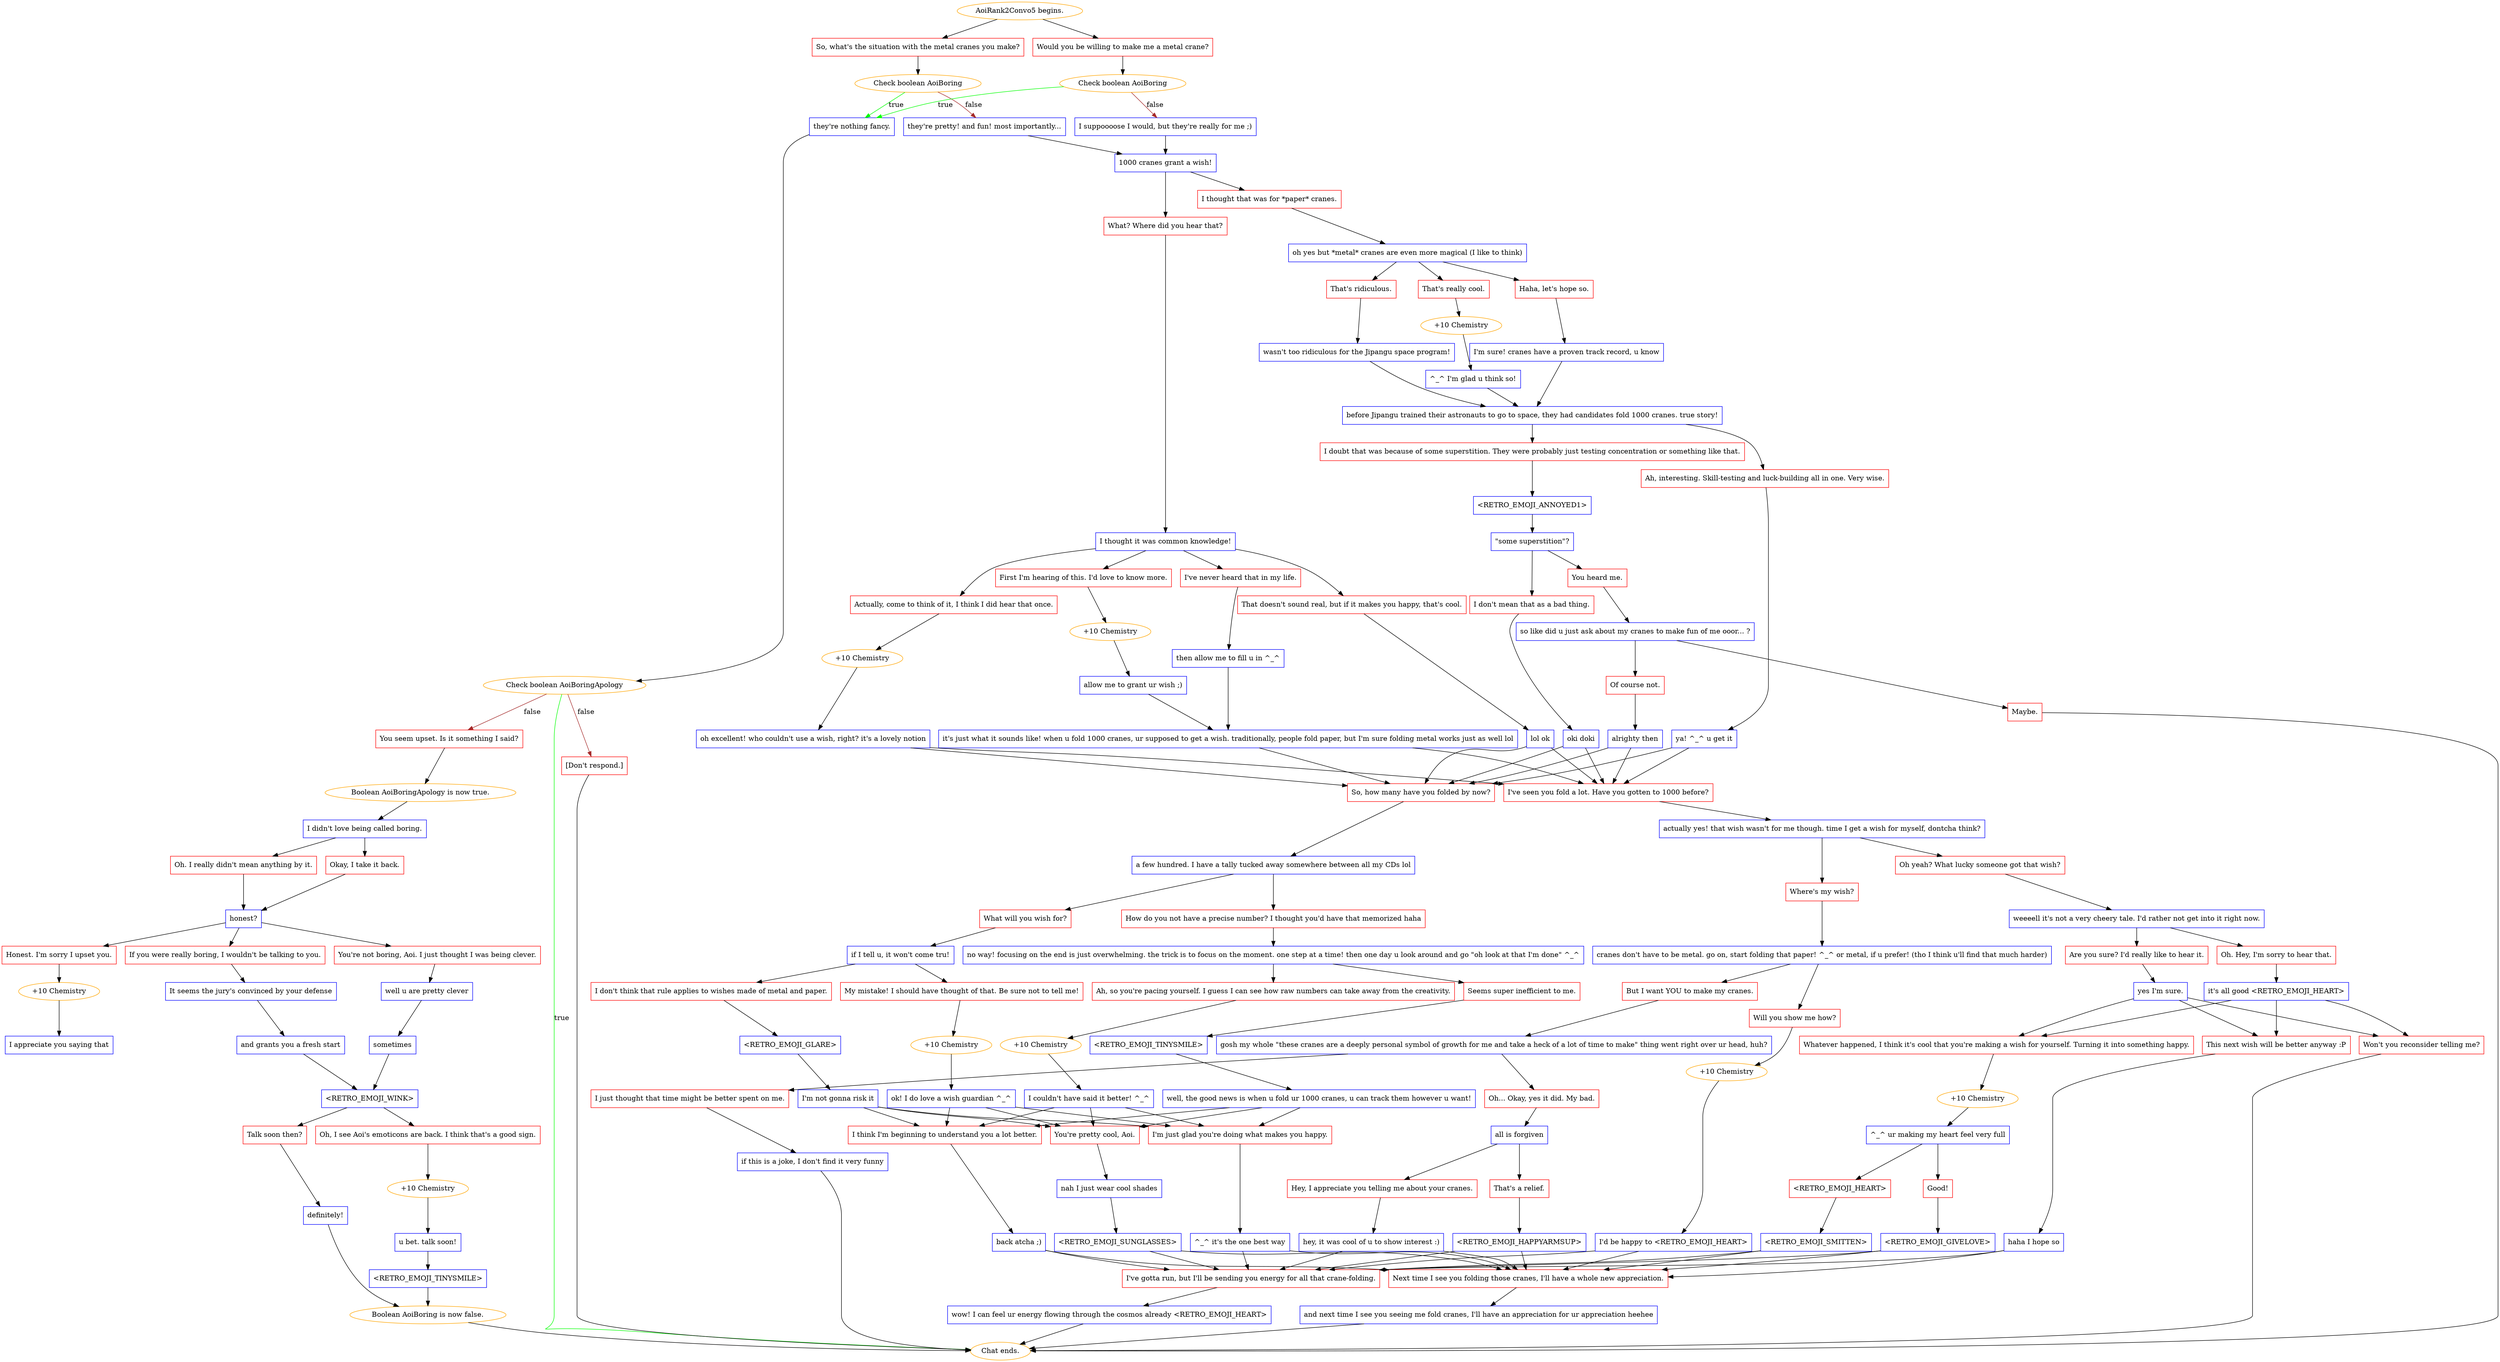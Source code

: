 digraph {
	"AoiRank2Convo5 begins." [color=orange];
		"AoiRank2Convo5 begins." -> j987002302;
		"AoiRank2Convo5 begins." -> j2976851656;
	j987002302 [label="So, what's the situation with the metal cranes you make?",shape=box,color=red];
		j987002302 -> j1443129487;
	j2976851656 [label="Would you be willing to make me a metal crane?",shape=box,color=red];
		j2976851656 -> j1194707698;
	j1443129487 [label="Check boolean AoiBoring",color=orange];
		j1443129487 -> j2787624988 [label=true,color=green];
		j1443129487 -> j3749500860 [label=false,color=brown];
	j1194707698 [label="Check boolean AoiBoring",color=orange];
		j1194707698 -> j2787624988 [label=true,color=green];
		j1194707698 -> j1448607742 [label=false,color=brown];
	j2787624988 [label="they're nothing fancy.",shape=box,color=blue];
		j2787624988 -> j4116366548;
	j3749500860 [label="they're pretty! and fun! most importantly...",shape=box,color=blue];
		j3749500860 -> j1396945383;
	j1448607742 [label="I suppoooose I would, but they're really for me ;)",shape=box,color=blue];
		j1448607742 -> j1396945383;
	j4116366548 [label="Check boolean AoiBoringApology",color=orange];
		j4116366548 -> "Chat ends." [label=true,color=green];
		j4116366548 -> j3442867888 [label=false,color=brown];
		j4116366548 -> j2144395856 [label=false,color=brown];
	j1396945383 [label="1000 cranes grant a wish!",shape=box,color=blue];
		j1396945383 -> j1967990901;
		j1396945383 -> j2021158314;
	"Chat ends." [color=orange];
	j3442867888 [label="You seem upset. Is it something I said?",shape=box,color=red];
		j3442867888 -> j4046617499;
	j2144395856 [label="[Don't respond.]",shape=box,color=red];
		j2144395856 -> "Chat ends.";
	j1967990901 [label="I thought that was for *paper* cranes.",shape=box,color=red];
		j1967990901 -> j1629489338;
	j2021158314 [label="What? Where did you hear that?",shape=box,color=red];
		j2021158314 -> j2892895345;
	j4046617499 [label="Boolean AoiBoringApology is now true.",color=orange];
		j4046617499 -> j2011749460;
	j1629489338 [label="oh yes but *metal* cranes are even more magical (I like to think)",shape=box,color=blue];
		j1629489338 -> j3599425342;
		j1629489338 -> j406326329;
		j1629489338 -> j703518395;
	j2892895345 [label="I thought it was common knowledge!",shape=box,color=blue];
		j2892895345 -> j3881915566;
		j2892895345 -> j2181323471;
		j2892895345 -> j1309977723;
		j2892895345 -> j3766896613;
	j2011749460 [label="I didn't love being called boring.",shape=box,color=blue];
		j2011749460 -> j1619087230;
		j2011749460 -> j1829704952;
	j3599425342 [label="Haha, let's hope so.",shape=box,color=red];
		j3599425342 -> j3960522359;
	j406326329 [label="That's really cool.",shape=box,color=red];
		j406326329 -> j2437413668;
	j703518395 [label="That's ridiculous.",shape=box,color=red];
		j703518395 -> j268468359;
	j3881915566 [label="I've never heard that in my life.",shape=box,color=red];
		j3881915566 -> j3105159870;
	j2181323471 [label="First I'm hearing of this. I'd love to know more.",shape=box,color=red];
		j2181323471 -> j958918081;
	j1309977723 [label="Actually, come to think of it, I think I did hear that once.",shape=box,color=red];
		j1309977723 -> j1969534692;
	j3766896613 [label="That doesn't sound real, but if it makes you happy, that's cool.",shape=box,color=red];
		j3766896613 -> j1941652748;
	j1619087230 [label="Oh. I really didn't mean anything by it.",shape=box,color=red];
		j1619087230 -> j2793464316;
	j1829704952 [label="Okay, I take it back.",shape=box,color=red];
		j1829704952 -> j2793464316;
	j3960522359 [label="I'm sure! cranes have a proven track record, u know",shape=box,color=blue];
		j3960522359 -> j292954942;
	j2437413668 [label="+10 Chemistry",color=orange];
		j2437413668 -> j3888758241;
	j268468359 [label="wasn't too ridiculous for the Jipangu space program!",shape=box,color=blue];
		j268468359 -> j292954942;
	j3105159870 [label="then allow me to fill u in ^_^",shape=box,color=blue];
		j3105159870 -> j2926494440;
	j958918081 [label="+10 Chemistry",color=orange];
		j958918081 -> j2108252654;
	j1969534692 [label="+10 Chemistry",color=orange];
		j1969534692 -> j2650504552;
	j1941652748 [label="lol ok",shape=box,color=blue];
		j1941652748 -> j1046735978;
		j1941652748 -> j3159416093;
	j2793464316 [label="honest?",shape=box,color=blue];
		j2793464316 -> j1985420798;
		j2793464316 -> j893550012;
		j2793464316 -> j3174808875;
	j292954942 [label="before Jipangu trained their astronauts to go to space, they had candidates fold 1000 cranes. true story!",shape=box,color=blue];
		j292954942 -> j3693409908;
		j292954942 -> j4253045941;
	j3888758241 [label="^_^ I'm glad u think so!",shape=box,color=blue];
		j3888758241 -> j292954942;
	j2926494440 [label="it's just what it sounds like! when u fold 1000 cranes, ur supposed to get a wish. traditionally, people fold paper, but I'm sure folding metal works just as well lol",shape=box,color=blue];
		j2926494440 -> j1046735978;
		j2926494440 -> j3159416093;
	j2108252654 [label="allow me to grant ur wish ;)",shape=box,color=blue];
		j2108252654 -> j2926494440;
	j2650504552 [label="oh excellent! who couldn't use a wish, right? it's a lovely notion",shape=box,color=blue];
		j2650504552 -> j1046735978;
		j2650504552 -> j3159416093;
	j1046735978 [label="So, how many have you folded by now?",shape=box,color=red];
		j1046735978 -> j962785949;
	j3159416093 [label="I've seen you fold a lot. Have you gotten to 1000 before?",shape=box,color=red];
		j3159416093 -> j1772204864;
	j1985420798 [label="Honest. I'm sorry I upset you.",shape=box,color=red];
		j1985420798 -> j4015434243;
	j893550012 [label="You're not boring, Aoi. I just thought I was being clever.",shape=box,color=red];
		j893550012 -> j3760956906;
	j3174808875 [label="If you were really boring, I wouldn't be talking to you.",shape=box,color=red];
		j3174808875 -> j165823094;
	j3693409908 [label="I doubt that was because of some superstition. They were probably just testing concentration or something like that.",shape=box,color=red];
		j3693409908 -> j257591060;
	j4253045941 [label="Ah, interesting. Skill-testing and luck-building all in one. Very wise.",shape=box,color=red];
		j4253045941 -> j908361006;
	j962785949 [label="a few hundred. I have a tally tucked away somewhere between all my CDs lol",shape=box,color=blue];
		j962785949 -> j1227134530;
		j962785949 -> j176096775;
	j1772204864 [label="actually yes! that wish wasn't for me though. time I get a wish for myself, dontcha think?",shape=box,color=blue];
		j1772204864 -> j902155758;
		j1772204864 -> j441716217;
	j4015434243 [label="+10 Chemistry",color=orange];
		j4015434243 -> j4283498004;
	j3760956906 [label="well u are pretty clever",shape=box,color=blue];
		j3760956906 -> j463930138;
	j165823094 [label="It seems the jury's convinced by your defense",shape=box,color=blue];
		j165823094 -> j1411075754;
	j257591060 [label="<RETRO_EMOJI_ANNOYED1>",shape=box,color=blue];
		j257591060 -> j956518586;
	j908361006 [label="ya! ^_^ u get it",shape=box,color=blue];
		j908361006 -> j1046735978;
		j908361006 -> j3159416093;
	j1227134530 [label="How do you not have a precise number? I thought you'd have that memorized haha",shape=box,color=red];
		j1227134530 -> j3424053112;
	j176096775 [label="What will you wish for?",shape=box,color=red];
		j176096775 -> j4129944096;
	j902155758 [label="Oh yeah? What lucky someone got that wish?",shape=box,color=red];
		j902155758 -> j1613125563;
	j441716217 [label="Where's my wish?",shape=box,color=red];
		j441716217 -> j4275202473;
	j4283498004 [label="I appreciate you saying that",shape=box,color=blue];
	j463930138 [label="sometimes",shape=box,color=blue];
		j463930138 -> j1823067147;
	j1411075754 [label="and grants you a fresh start",shape=box,color=blue];
		j1411075754 -> j1823067147;
	j956518586 [label="\"some superstition\"?",shape=box,color=blue];
		j956518586 -> j3979337702;
		j956518586 -> j2846531316;
	j3424053112 [label="no way! focusing on the end is just overwhelming. the trick is to focus on the moment. one step at a time! then one day u look around and go \"oh look at that I'm done\" ^_^",shape=box,color=blue];
		j3424053112 -> j1321743139;
		j3424053112 -> j2010361284;
	j4129944096 [label="if I tell u, it won't come tru!",shape=box,color=blue];
		j4129944096 -> j3385549038;
		j4129944096 -> j2775124081;
	j1613125563 [label="weeeell it's not a very cheery tale. I'd rather not get into it right now.",shape=box,color=blue];
		j1613125563 -> j1002893634;
		j1613125563 -> j165497326;
	j4275202473 [label="cranes don't have to be metal. go on, start folding that paper! ^_^ or metal, if u prefer! (tho I think u'll find that much harder)",shape=box,color=blue];
		j4275202473 -> j28004643;
		j4275202473 -> j509263507;
	j1823067147 [label="<RETRO_EMOJI_WINK>",shape=box,color=blue];
		j1823067147 -> j2660287534;
		j1823067147 -> j654668171;
	j3979337702 [label="You heard me.",shape=box,color=red];
		j3979337702 -> j2771981643;
	j2846531316 [label="I don't mean that as a bad thing.",shape=box,color=red];
		j2846531316 -> j1932206251;
	j1321743139 [label="Ah, so you're pacing yourself. I guess I can see how raw numbers can take away from the creativity.",shape=box,color=red];
		j1321743139 -> j1967530126;
	j2010361284 [label="Seems super inefficient to me.",shape=box,color=red];
		j2010361284 -> j1242145230;
	j3385549038 [label="My mistake! I should have thought of that. Be sure not to tell me!",shape=box,color=red];
		j3385549038 -> j3416111436;
	j2775124081 [label="I don't think that rule applies to wishes made of metal and paper.",shape=box,color=red];
		j2775124081 -> j2074965394;
	j1002893634 [label="Oh. Hey, I'm sorry to hear that.",shape=box,color=red];
		j1002893634 -> j4128887304;
	j165497326 [label="Are you sure? I'd really like to hear it.",shape=box,color=red];
		j165497326 -> j913705191;
	j28004643 [label="Will you show me how?",shape=box,color=red];
		j28004643 -> j273140176;
	j509263507 [label="But I want YOU to make my cranes.",shape=box,color=red];
		j509263507 -> j3730976770;
	j2660287534 [label="Talk soon then?",shape=box,color=red];
		j2660287534 -> j229726318;
	j654668171 [label="Oh, I see Aoi's emoticons are back. I think that's a good sign.",shape=box,color=red];
		j654668171 -> j3155712559;
	j2771981643 [label="so like did u just ask about my cranes to make fun of me ooor... ?",shape=box,color=blue];
		j2771981643 -> j1570269881;
		j2771981643 -> j3406460989;
	j1932206251 [label="oki doki",shape=box,color=blue];
		j1932206251 -> j1046735978;
		j1932206251 -> j3159416093;
	j1967530126 [label="+10 Chemistry",color=orange];
		j1967530126 -> j2776544888;
	j1242145230 [label="<RETRO_EMOJI_TINYSMILE>",shape=box,color=blue];
		j1242145230 -> j2234590622;
	j3416111436 [label="+10 Chemistry",color=orange];
		j3416111436 -> j995229944;
	j2074965394 [label="<RETRO_EMOJI_GLARE>",shape=box,color=blue];
		j2074965394 -> j3939692386;
	j4128887304 [label="it's all good <RETRO_EMOJI_HEART>",shape=box,color=blue];
		j4128887304 -> j1592080673;
		j4128887304 -> j4048031943;
		j4128887304 -> j195225135;
	j913705191 [label="yes I'm sure.",shape=box,color=blue];
		j913705191 -> j1592080673;
		j913705191 -> j4048031943;
		j913705191 -> j195225135;
	j273140176 [label="+10 Chemistry",color=orange];
		j273140176 -> j3787402175;
	j3730976770 [label="gosh my whole \"these cranes are a deeply personal symbol of growth for me and take a heck of a lot of time to make\" thing went right over ur head, huh?",shape=box,color=blue];
		j3730976770 -> j3177569475;
		j3730976770 -> j2618106751;
	j229726318 [label="definitely!",shape=box,color=blue];
		j229726318 -> j1984221796;
	j3155712559 [label="+10 Chemistry",color=orange];
		j3155712559 -> j1632428882;
	j1570269881 [label="Maybe.",shape=box,color=red];
		j1570269881 -> "Chat ends.";
	j3406460989 [label="Of course not.",shape=box,color=red];
		j3406460989 -> j340709467;
	j2776544888 [label="I couldn't have said it better! ^_^",shape=box,color=blue];
		j2776544888 -> j3198449339;
		j2776544888 -> j311289794;
		j2776544888 -> j2890927064;
	j2234590622 [label="well, the good news is when u fold ur 1000 cranes, u can track them however u want!",shape=box,color=blue];
		j2234590622 -> j3198449339;
		j2234590622 -> j311289794;
		j2234590622 -> j2890927064;
	j995229944 [label="ok! I do love a wish guardian ^_^",shape=box,color=blue];
		j995229944 -> j3198449339;
		j995229944 -> j311289794;
		j995229944 -> j2890927064;
	j3939692386 [label="I'm not gonna risk it",shape=box,color=blue];
		j3939692386 -> j3198449339;
		j3939692386 -> j311289794;
		j3939692386 -> j2890927064;
	j1592080673 [label="This next wish will be better anyway :P",shape=box,color=red];
		j1592080673 -> j2787887395;
	j4048031943 [label="Whatever happened, I think it's cool that you're making a wish for yourself. Turning it into something happy.",shape=box,color=red];
		j4048031943 -> j2608386971;
	j195225135 [label="Won't you reconsider telling me?",shape=box,color=red];
		j195225135 -> "Chat ends.";
	j3787402175 [label="I'd be happy to <RETRO_EMOJI_HEART>",shape=box,color=blue];
		j3787402175 -> j2851099082;
		j3787402175 -> j3407707588;
	j3177569475 [label="I just thought that time might be better spent on me.",shape=box,color=red];
		j3177569475 -> j4057835468;
	j2618106751 [label="Oh... Okay, yes it did. My bad.",shape=box,color=red];
		j2618106751 -> j1229825990;
	j1984221796 [label="Boolean AoiBoring is now false.",color=orange];
		j1984221796 -> "Chat ends.";
	j1632428882 [label="u bet. talk soon!",shape=box,color=blue];
		j1632428882 -> j3248434141;
	j340709467 [label="alrighty then",shape=box,color=blue];
		j340709467 -> j1046735978;
		j340709467 -> j3159416093;
	j3198449339 [label="I think I'm beginning to understand you a lot better.",shape=box,color=red];
		j3198449339 -> j3273551599;
	j311289794 [label="You're pretty cool, Aoi.",shape=box,color=red];
		j311289794 -> j3561896432;
	j2890927064 [label="I'm just glad you're doing what makes you happy.",shape=box,color=red];
		j2890927064 -> j1925881145;
	j2787887395 [label="haha I hope so",shape=box,color=blue];
		j2787887395 -> j2851099082;
		j2787887395 -> j3407707588;
	j2608386971 [label="+10 Chemistry",color=orange];
		j2608386971 -> j2771628271;
	j2851099082 [label="Next time I see you folding those cranes, I'll have a whole new appreciation.",shape=box,color=red];
		j2851099082 -> j4191230798;
	j3407707588 [label="I've gotta run, but I'll be sending you energy for all that crane-folding.",shape=box,color=red];
		j3407707588 -> j2427666311;
	j4057835468 [label="if this is a joke, I don't find it very funny",shape=box,color=blue];
		j4057835468 -> "Chat ends.";
	j1229825990 [label="all is forgiven",shape=box,color=blue];
		j1229825990 -> j1732866923;
		j1229825990 -> j2234544590;
	j3248434141 [label="<RETRO_EMOJI_TINYSMILE>",shape=box,color=blue];
		j3248434141 -> j1984221796;
	j3273551599 [label="back atcha ;)",shape=box,color=blue];
		j3273551599 -> j2851099082;
		j3273551599 -> j3407707588;
	j3561896432 [label="nah I just wear cool shades",shape=box,color=blue];
		j3561896432 -> j2455681144;
	j1925881145 [label="^_^ it's the one best way",shape=box,color=blue];
		j1925881145 -> j2851099082;
		j1925881145 -> j3407707588;
	j2771628271 [label="^_^ ur making my heart feel very full",shape=box,color=blue];
		j2771628271 -> j623362832;
		j2771628271 -> j2656202917;
	j4191230798 [label="and next time I see you seeing me fold cranes, I'll have an appreciation for ur appreciation heehee",shape=box,color=blue];
		j4191230798 -> "Chat ends.";
	j2427666311 [label="wow! I can feel ur energy flowing through the cosmos already <RETRO_EMOJI_HEART>",shape=box,color=blue];
		j2427666311 -> "Chat ends.";
	j1732866923 [label="Hey, I appreciate you telling me about your cranes.",shape=box,color=red];
		j1732866923 -> j2721614444;
	j2234544590 [label="That's a relief.",shape=box,color=red];
		j2234544590 -> j2446588326;
	j2455681144 [label="<RETRO_EMOJI_SUNGLASSES>",shape=box,color=blue];
		j2455681144 -> j2851099082;
		j2455681144 -> j3407707588;
	j623362832 [label="Good!",shape=box,color=red];
		j623362832 -> j547745806;
	j2656202917 [label="<RETRO_EMOJI_HEART>",shape=box,color=red];
		j2656202917 -> j4241135296;
	j2721614444 [label="hey, it was cool of u to show interest :)",shape=box,color=blue];
		j2721614444 -> j2851099082;
		j2721614444 -> j3407707588;
	j2446588326 [label="<RETRO_EMOJI_HAPPYARMSUP>",shape=box,color=blue];
		j2446588326 -> j2851099082;
		j2446588326 -> j3407707588;
	j547745806 [label="<RETRO_EMOJI_GIVELOVE>",shape=box,color=blue];
		j547745806 -> j2851099082;
		j547745806 -> j3407707588;
	j4241135296 [label="<RETRO_EMOJI_SMITTEN>",shape=box,color=blue];
		j4241135296 -> j2851099082;
		j4241135296 -> j3407707588;
}
